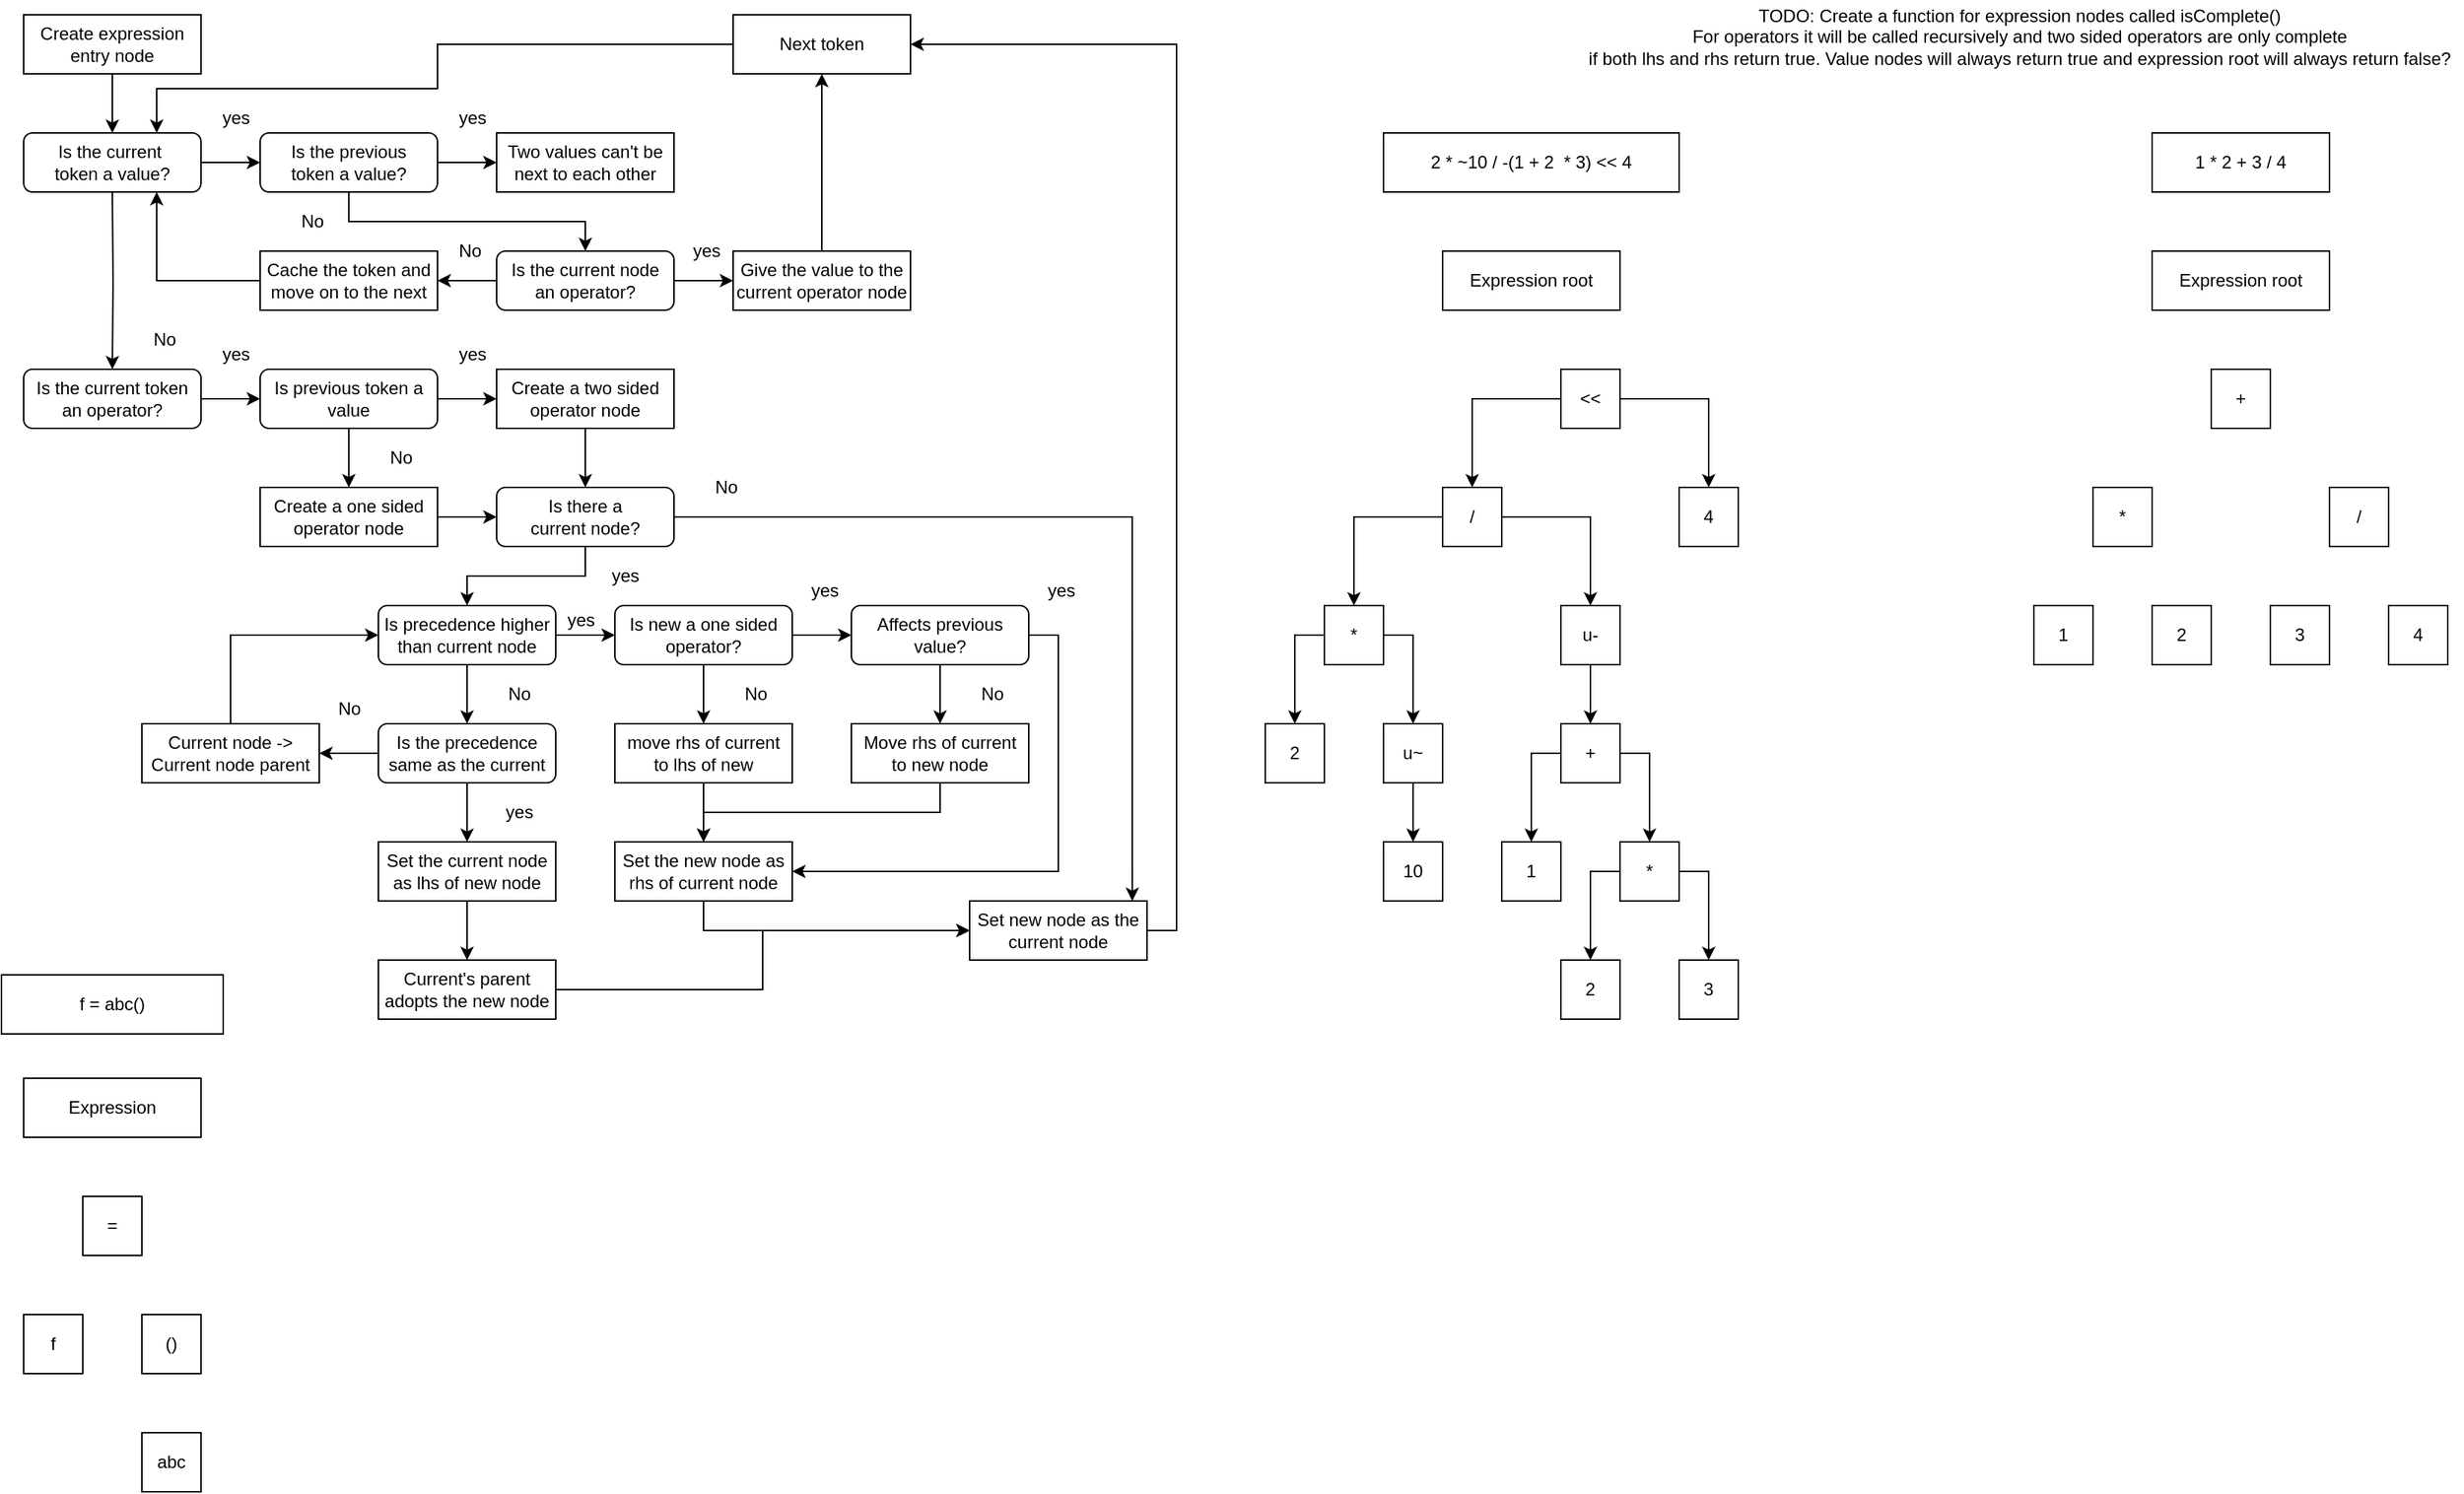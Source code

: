 <mxfile version="16.5.1" type="device"><diagram id="SBcMGMLodBMn_lNQAV_j" name="Page-1"><mxGraphModel dx="1014" dy="719" grid="1" gridSize="10" guides="1" tooltips="1" connect="1" arrows="1" fold="1" page="1" pageScale="1" pageWidth="850" pageHeight="1100" math="0" shadow="0"><root><mxCell id="0"/><mxCell id="1" parent="0"/><mxCell id="Y9OVH4Fp9jgaFAXymYTt-4" style="edgeStyle=orthogonalEdgeStyle;rounded=0;orthogonalLoop=1;jettySize=auto;html=1;exitX=0.5;exitY=1;exitDx=0;exitDy=0;entryX=0.5;entryY=0;entryDx=0;entryDy=0;" parent="1" source="Y9OVH4Fp9jgaFAXymYTt-1" edge="1"><mxGeometry relative="1" as="geometry"><mxPoint x="100" y="120" as="targetPoint"/></mxGeometry></mxCell><mxCell id="Y9OVH4Fp9jgaFAXymYTt-1" value="Create expression&lt;br&gt;entry node" style="whiteSpace=wrap;html=1;" parent="1" vertex="1"><mxGeometry x="40" y="40" width="120" height="40" as="geometry"/></mxCell><mxCell id="Y9OVH4Fp9jgaFAXymYTt-6" style="edgeStyle=orthogonalEdgeStyle;rounded=0;orthogonalLoop=1;jettySize=auto;html=1;exitX=0.5;exitY=1;exitDx=0;exitDy=0;entryX=0.5;entryY=0;entryDx=0;entryDy=0;" parent="1" target="Y9OVH4Fp9jgaFAXymYTt-13" edge="1"><mxGeometry relative="1" as="geometry"><mxPoint x="100" y="160" as="sourcePoint"/><mxPoint x="100" y="200" as="targetPoint"/></mxGeometry></mxCell><mxCell id="Y9OVH4Fp9jgaFAXymYTt-15" style="edgeStyle=orthogonalEdgeStyle;rounded=0;orthogonalLoop=1;jettySize=auto;html=1;exitX=1;exitY=0.5;exitDx=0;exitDy=0;entryX=0;entryY=0.5;entryDx=0;entryDy=0;" parent="1" source="Y9OVH4Fp9jgaFAXymYTt-13" edge="1"><mxGeometry relative="1" as="geometry"><mxPoint x="200" y="300" as="targetPoint"/></mxGeometry></mxCell><mxCell id="Y9OVH4Fp9jgaFAXymYTt-13" value="Is the current token&lt;br&gt;an operator?" style="rounded=1;whiteSpace=wrap;html=1;" parent="1" vertex="1"><mxGeometry x="40" y="280" width="120" height="40" as="geometry"/></mxCell><mxCell id="Y9OVH4Fp9jgaFAXymYTt-16" value="&amp;nbsp; yes" style="text;html=1;align=center;verticalAlign=middle;resizable=0;points=[];autosize=1;strokeColor=none;fillColor=none;" parent="1" vertex="1"><mxGeometry x="160" y="260" width="40" height="20" as="geometry"/></mxCell><mxCell id="Y9OVH4Fp9jgaFAXymYTt-21" style="edgeStyle=orthogonalEdgeStyle;rounded=0;orthogonalLoop=1;jettySize=auto;html=1;exitX=1;exitY=0.5;exitDx=0;exitDy=0;entryX=0;entryY=0.5;entryDx=0;entryDy=0;" parent="1" source="Y9OVH4Fp9jgaFAXymYTt-18" target="Y9OVH4Fp9jgaFAXymYTt-19" edge="1"><mxGeometry relative="1" as="geometry"/></mxCell><mxCell id="Y9OVH4Fp9jgaFAXymYTt-23" style="edgeStyle=orthogonalEdgeStyle;rounded=0;orthogonalLoop=1;jettySize=auto;html=1;exitX=0.5;exitY=1;exitDx=0;exitDy=0;entryX=0.5;entryY=0;entryDx=0;entryDy=0;" parent="1" source="Y9OVH4Fp9jgaFAXymYTt-18" target="Y9OVH4Fp9jgaFAXymYTt-22" edge="1"><mxGeometry relative="1" as="geometry"/></mxCell><mxCell id="Y9OVH4Fp9jgaFAXymYTt-18" value="Is previous token a value" style="rounded=1;whiteSpace=wrap;html=1;" parent="1" vertex="1"><mxGeometry x="200" y="280" width="120" height="40" as="geometry"/></mxCell><mxCell id="Y9OVH4Fp9jgaFAXymYTt-138" style="edgeStyle=orthogonalEdgeStyle;rounded=0;orthogonalLoop=1;jettySize=auto;html=1;exitX=0.5;exitY=1;exitDx=0;exitDy=0;entryX=0.5;entryY=0;entryDx=0;entryDy=0;" parent="1" source="Y9OVH4Fp9jgaFAXymYTt-19" target="Y9OVH4Fp9jgaFAXymYTt-131" edge="1"><mxGeometry relative="1" as="geometry"/></mxCell><mxCell id="Y9OVH4Fp9jgaFAXymYTt-19" value="Create a two sided operator node" style="whiteSpace=wrap;html=1;" parent="1" vertex="1"><mxGeometry x="360" y="280" width="120" height="40" as="geometry"/></mxCell><mxCell id="Y9OVH4Fp9jgaFAXymYTt-20" value="&amp;nbsp; yes" style="text;html=1;align=center;verticalAlign=middle;resizable=0;points=[];autosize=1;strokeColor=none;fillColor=none;" parent="1" vertex="1"><mxGeometry x="320" y="260" width="40" height="20" as="geometry"/></mxCell><mxCell id="Y9OVH4Fp9jgaFAXymYTt-137" style="edgeStyle=orthogonalEdgeStyle;rounded=0;orthogonalLoop=1;jettySize=auto;html=1;exitX=1;exitY=0.5;exitDx=0;exitDy=0;entryX=0;entryY=0.5;entryDx=0;entryDy=0;" parent="1" source="Y9OVH4Fp9jgaFAXymYTt-22" target="Y9OVH4Fp9jgaFAXymYTt-131" edge="1"><mxGeometry relative="1" as="geometry"/></mxCell><mxCell id="Y9OVH4Fp9jgaFAXymYTt-22" value="Create a one sided operator node" style="whiteSpace=wrap;html=1;" parent="1" vertex="1"><mxGeometry x="200" y="360" width="120" height="40" as="geometry"/></mxCell><mxCell id="Y9OVH4Fp9jgaFAXymYTt-25" value="No" style="text;html=1;align=center;verticalAlign=middle;resizable=0;points=[];autosize=1;strokeColor=none;fillColor=none;" parent="1" vertex="1"><mxGeometry x="280" y="330" width="30" height="20" as="geometry"/></mxCell><mxCell id="Y9OVH4Fp9jgaFAXymYTt-128" style="edgeStyle=orthogonalEdgeStyle;rounded=0;orthogonalLoop=1;jettySize=auto;html=1;exitX=1;exitY=0.5;exitDx=0;exitDy=0;entryX=1;entryY=0.5;entryDx=0;entryDy=0;" parent="1" source="Y9OVH4Fp9jgaFAXymYTt-26" target="Y9OVH4Fp9jgaFAXymYTt-72" edge="1"><mxGeometry relative="1" as="geometry"/></mxCell><mxCell id="Y9OVH4Fp9jgaFAXymYTt-26" value="Set new node as the current node" style="whiteSpace=wrap;html=1;" parent="1" vertex="1"><mxGeometry x="680" y="640" width="120" height="40" as="geometry"/></mxCell><mxCell id="Y9OVH4Fp9jgaFAXymYTt-34" style="edgeStyle=orthogonalEdgeStyle;rounded=0;orthogonalLoop=1;jettySize=auto;html=1;exitX=1;exitY=0.5;exitDx=0;exitDy=0;entryX=0;entryY=0.5;entryDx=0;entryDy=0;" parent="1" source="Y9OVH4Fp9jgaFAXymYTt-29" target="Y9OVH4Fp9jgaFAXymYTt-33" edge="1"><mxGeometry relative="1" as="geometry"/></mxCell><mxCell id="Y9OVH4Fp9jgaFAXymYTt-29" value="Is the current&amp;nbsp;&lt;br&gt;token a value?" style="rounded=1;whiteSpace=wrap;html=1;" parent="1" vertex="1"><mxGeometry x="40" y="120" width="120" height="40" as="geometry"/></mxCell><mxCell id="Y9OVH4Fp9jgaFAXymYTt-30" value="No" style="text;html=1;align=center;verticalAlign=middle;resizable=0;points=[];autosize=1;strokeColor=none;fillColor=none;" parent="1" vertex="1"><mxGeometry x="120" y="250" width="30" height="20" as="geometry"/></mxCell><mxCell id="Y9OVH4Fp9jgaFAXymYTt-31" value="&amp;nbsp; yes" style="text;html=1;align=center;verticalAlign=middle;resizable=0;points=[];autosize=1;strokeColor=none;fillColor=none;" parent="1" vertex="1"><mxGeometry x="160" y="100" width="40" height="20" as="geometry"/></mxCell><mxCell id="Y9OVH4Fp9jgaFAXymYTt-43" style="edgeStyle=orthogonalEdgeStyle;rounded=0;orthogonalLoop=1;jettySize=auto;html=1;exitX=1;exitY=0.5;exitDx=0;exitDy=0;entryX=0;entryY=0.5;entryDx=0;entryDy=0;" parent="1" source="Y9OVH4Fp9jgaFAXymYTt-33" target="Y9OVH4Fp9jgaFAXymYTt-35" edge="1"><mxGeometry relative="1" as="geometry"/></mxCell><mxCell id="Y9OVH4Fp9jgaFAXymYTt-58" style="edgeStyle=orthogonalEdgeStyle;rounded=0;orthogonalLoop=1;jettySize=auto;html=1;exitX=0.5;exitY=1;exitDx=0;exitDy=0;" parent="1" source="Y9OVH4Fp9jgaFAXymYTt-33" target="Y9OVH4Fp9jgaFAXymYTt-53" edge="1"><mxGeometry relative="1" as="geometry"/></mxCell><mxCell id="Y9OVH4Fp9jgaFAXymYTt-33" value="Is the previous&lt;br&gt;token a value?" style="rounded=1;whiteSpace=wrap;html=1;" parent="1" vertex="1"><mxGeometry x="200" y="120" width="120" height="40" as="geometry"/></mxCell><mxCell id="Y9OVH4Fp9jgaFAXymYTt-35" value="Two values can't be next to each other" style="whiteSpace=wrap;html=1;" parent="1" vertex="1"><mxGeometry x="360" y="120" width="120" height="40" as="geometry"/></mxCell><mxCell id="Y9OVH4Fp9jgaFAXymYTt-42" value="&amp;nbsp; yes" style="text;html=1;align=center;verticalAlign=middle;resizable=0;points=[];autosize=1;strokeColor=none;fillColor=none;" parent="1" vertex="1"><mxGeometry x="320" y="100" width="40" height="20" as="geometry"/></mxCell><mxCell id="Y9OVH4Fp9jgaFAXymYTt-56" style="edgeStyle=orthogonalEdgeStyle;rounded=0;orthogonalLoop=1;jettySize=auto;html=1;exitX=0;exitY=0.5;exitDx=0;exitDy=0;entryX=1;entryY=0.5;entryDx=0;entryDy=0;" parent="1" source="Y9OVH4Fp9jgaFAXymYTt-53" target="Y9OVH4Fp9jgaFAXymYTt-54" edge="1"><mxGeometry relative="1" as="geometry"/></mxCell><mxCell id="Y9OVH4Fp9jgaFAXymYTt-68" style="edgeStyle=orthogonalEdgeStyle;rounded=0;orthogonalLoop=1;jettySize=auto;html=1;exitX=1;exitY=0.5;exitDx=0;exitDy=0;entryX=0;entryY=0.5;entryDx=0;entryDy=0;" parent="1" source="Y9OVH4Fp9jgaFAXymYTt-53" target="Y9OVH4Fp9jgaFAXymYTt-64" edge="1"><mxGeometry relative="1" as="geometry"/></mxCell><mxCell id="Y9OVH4Fp9jgaFAXymYTt-53" value="Is the current node&lt;br&gt;an operator?" style="rounded=1;whiteSpace=wrap;html=1;" parent="1" vertex="1"><mxGeometry x="360" y="200" width="120" height="40" as="geometry"/></mxCell><mxCell id="Y9OVH4Fp9jgaFAXymYTt-55" style="edgeStyle=orthogonalEdgeStyle;rounded=0;orthogonalLoop=1;jettySize=auto;html=1;exitX=0;exitY=0.5;exitDx=0;exitDy=0;entryX=0.75;entryY=1;entryDx=0;entryDy=0;" parent="1" source="Y9OVH4Fp9jgaFAXymYTt-54" target="Y9OVH4Fp9jgaFAXymYTt-29" edge="1"><mxGeometry relative="1" as="geometry"/></mxCell><mxCell id="Y9OVH4Fp9jgaFAXymYTt-54" value="Cache the token and move on to the next" style="whiteSpace=wrap;html=1;" parent="1" vertex="1"><mxGeometry x="200" y="200" width="120" height="40" as="geometry"/></mxCell><mxCell id="Y9OVH4Fp9jgaFAXymYTt-57" value="&amp;nbsp;No" style="text;html=1;align=center;verticalAlign=middle;resizable=0;points=[];autosize=1;strokeColor=none;fillColor=none;" parent="1" vertex="1"><mxGeometry x="325" y="190" width="30" height="20" as="geometry"/></mxCell><mxCell id="Y9OVH4Fp9jgaFAXymYTt-59" value="No" style="text;html=1;align=center;verticalAlign=middle;resizable=0;points=[];autosize=1;strokeColor=none;fillColor=none;" parent="1" vertex="1"><mxGeometry x="220" y="170" width="30" height="20" as="geometry"/></mxCell><mxCell id="Y9OVH4Fp9jgaFAXymYTt-63" value="&amp;nbsp;yes" style="text;html=1;align=center;verticalAlign=middle;resizable=0;points=[];autosize=1;strokeColor=none;fillColor=none;" parent="1" vertex="1"><mxGeometry x="480" y="190" width="40" height="20" as="geometry"/></mxCell><mxCell id="n2zPca58b_BbMtur9Txp-5" style="edgeStyle=orthogonalEdgeStyle;rounded=0;orthogonalLoop=1;jettySize=auto;html=1;exitX=0.5;exitY=0;exitDx=0;exitDy=0;entryX=0.5;entryY=1;entryDx=0;entryDy=0;" edge="1" parent="1" source="Y9OVH4Fp9jgaFAXymYTt-64" target="Y9OVH4Fp9jgaFAXymYTt-72"><mxGeometry relative="1" as="geometry"/></mxCell><mxCell id="Y9OVH4Fp9jgaFAXymYTt-64" value="Give the value to the current operator node" style="whiteSpace=wrap;html=1;" parent="1" vertex="1"><mxGeometry x="520" y="200" width="120" height="40" as="geometry"/></mxCell><mxCell id="Y9OVH4Fp9jgaFAXymYTt-79" style="edgeStyle=orthogonalEdgeStyle;rounded=0;orthogonalLoop=1;jettySize=auto;html=1;exitX=0;exitY=0.5;exitDx=0;exitDy=0;entryX=0.75;entryY=0;entryDx=0;entryDy=0;" parent="1" source="Y9OVH4Fp9jgaFAXymYTt-72" target="Y9OVH4Fp9jgaFAXymYTt-29" edge="1"><mxGeometry relative="1" as="geometry"><Array as="points"><mxPoint x="320" y="60"/><mxPoint x="320" y="90"/><mxPoint x="130" y="90"/></Array></mxGeometry></mxCell><mxCell id="Y9OVH4Fp9jgaFAXymYTt-72" value="Next token" style="whiteSpace=wrap;html=1;" parent="1" vertex="1"><mxGeometry x="520" y="40" width="120" height="40" as="geometry"/></mxCell><mxCell id="Y9OVH4Fp9jgaFAXymYTt-120" style="edgeStyle=orthogonalEdgeStyle;rounded=0;orthogonalLoop=1;jettySize=auto;html=1;exitX=1;exitY=0.5;exitDx=0;exitDy=0;entryX=0;entryY=0.5;entryDx=0;entryDy=0;" parent="1" source="Y9OVH4Fp9jgaFAXymYTt-81" target="Y9OVH4Fp9jgaFAXymYTt-119" edge="1"><mxGeometry relative="1" as="geometry"/></mxCell><mxCell id="n2zPca58b_BbMtur9Txp-12" style="edgeStyle=orthogonalEdgeStyle;rounded=0;orthogonalLoop=1;jettySize=auto;html=1;exitX=0.5;exitY=1;exitDx=0;exitDy=0;entryX=0.5;entryY=0;entryDx=0;entryDy=0;" edge="1" parent="1" source="Y9OVH4Fp9jgaFAXymYTt-81" target="n2zPca58b_BbMtur9Txp-6"><mxGeometry relative="1" as="geometry"/></mxCell><mxCell id="Y9OVH4Fp9jgaFAXymYTt-81" value="Is precedence higher than current node" style="rounded=1;whiteSpace=wrap;html=1;" parent="1" vertex="1"><mxGeometry x="280" y="440" width="120" height="40" as="geometry"/></mxCell><mxCell id="Y9OVH4Fp9jgaFAXymYTt-118" style="edgeStyle=orthogonalEdgeStyle;rounded=0;orthogonalLoop=1;jettySize=auto;html=1;exitX=0.5;exitY=1;exitDx=0;exitDy=0;entryX=0.5;entryY=0;entryDx=0;entryDy=0;" parent="1" source="Y9OVH4Fp9jgaFAXymYTt-84" target="Y9OVH4Fp9jgaFAXymYTt-91" edge="1"><mxGeometry relative="1" as="geometry"/></mxCell><mxCell id="Y9OVH4Fp9jgaFAXymYTt-84" value="move rhs of current&lt;br&gt;to lhs of new" style="whiteSpace=wrap;html=1;" parent="1" vertex="1"><mxGeometry x="440" y="520" width="120" height="40" as="geometry"/></mxCell><mxCell id="Y9OVH4Fp9jgaFAXymYTt-85" value="&amp;nbsp;yes" style="text;html=1;align=center;verticalAlign=middle;resizable=0;points=[];autosize=1;strokeColor=none;fillColor=none;" parent="1" vertex="1"><mxGeometry x="560" y="420" width="40" height="20" as="geometry"/></mxCell><mxCell id="Y9OVH4Fp9jgaFAXymYTt-87" value="No" style="text;html=1;align=center;verticalAlign=middle;resizable=0;points=[];autosize=1;strokeColor=none;fillColor=none;" parent="1" vertex="1"><mxGeometry x="360" y="490" width="30" height="20" as="geometry"/></mxCell><mxCell id="Y9OVH4Fp9jgaFAXymYTt-97" style="edgeStyle=orthogonalEdgeStyle;rounded=0;orthogonalLoop=1;jettySize=auto;html=1;exitX=0.5;exitY=1;exitDx=0;exitDy=0;entryX=0.5;entryY=0;entryDx=0;entryDy=0;" parent="1" source="Y9OVH4Fp9jgaFAXymYTt-88" target="Y9OVH4Fp9jgaFAXymYTt-95" edge="1"><mxGeometry relative="1" as="geometry"/></mxCell><mxCell id="Y9OVH4Fp9jgaFAXymYTt-88" value="Set the current node as lhs of new node" style="whiteSpace=wrap;html=1;" parent="1" vertex="1"><mxGeometry x="280" y="600" width="120" height="40" as="geometry"/></mxCell><mxCell id="Y9OVH4Fp9jgaFAXymYTt-126" style="edgeStyle=orthogonalEdgeStyle;rounded=0;orthogonalLoop=1;jettySize=auto;html=1;exitX=0.5;exitY=1;exitDx=0;exitDy=0;entryX=0;entryY=0.5;entryDx=0;entryDy=0;" parent="1" source="Y9OVH4Fp9jgaFAXymYTt-91" target="Y9OVH4Fp9jgaFAXymYTt-26" edge="1"><mxGeometry relative="1" as="geometry"/></mxCell><mxCell id="Y9OVH4Fp9jgaFAXymYTt-91" value="Set the new node as rhs of current node" style="whiteSpace=wrap;html=1;" parent="1" vertex="1"><mxGeometry x="440" y="600" width="120" height="40" as="geometry"/></mxCell><mxCell id="n2zPca58b_BbMtur9Txp-1" style="edgeStyle=orthogonalEdgeStyle;rounded=0;orthogonalLoop=1;jettySize=auto;html=1;exitX=1;exitY=0.5;exitDx=0;exitDy=0;entryX=0;entryY=0.5;entryDx=0;entryDy=0;" edge="1" parent="1" source="Y9OVH4Fp9jgaFAXymYTt-95" target="Y9OVH4Fp9jgaFAXymYTt-26"><mxGeometry relative="1" as="geometry"/></mxCell><mxCell id="Y9OVH4Fp9jgaFAXymYTt-95" value="Current's parent adopts the new node" style="whiteSpace=wrap;html=1;" parent="1" vertex="1"><mxGeometry x="280" y="680" width="120" height="40" as="geometry"/></mxCell><mxCell id="Y9OVH4Fp9jgaFAXymYTt-99" value="f = abc()" style="whiteSpace=wrap;html=1;" parent="1" vertex="1"><mxGeometry x="25" y="690" width="150" height="40" as="geometry"/></mxCell><mxCell id="Y9OVH4Fp9jgaFAXymYTt-105" value="Expression" style="whiteSpace=wrap;html=1;" parent="1" vertex="1"><mxGeometry x="40" y="760" width="120" height="40" as="geometry"/></mxCell><mxCell id="Y9OVH4Fp9jgaFAXymYTt-122" style="edgeStyle=orthogonalEdgeStyle;rounded=0;orthogonalLoop=1;jettySize=auto;html=1;exitX=0.5;exitY=1;exitDx=0;exitDy=0;entryX=0.5;entryY=0;entryDx=0;entryDy=0;" parent="1" source="Y9OVH4Fp9jgaFAXymYTt-119" target="Y9OVH4Fp9jgaFAXymYTt-84" edge="1"><mxGeometry relative="1" as="geometry"/></mxCell><mxCell id="VLihJ55fK8p3yhrUT6_x-9" style="edgeStyle=orthogonalEdgeStyle;rounded=0;orthogonalLoop=1;jettySize=auto;html=1;exitX=1;exitY=0.5;exitDx=0;exitDy=0;entryX=0;entryY=0.5;entryDx=0;entryDy=0;" parent="1" source="Y9OVH4Fp9jgaFAXymYTt-119" target="VLihJ55fK8p3yhrUT6_x-8" edge="1"><mxGeometry relative="1" as="geometry"/></mxCell><mxCell id="Y9OVH4Fp9jgaFAXymYTt-119" value="Is new a one sided operator?" style="rounded=1;whiteSpace=wrap;html=1;" parent="1" vertex="1"><mxGeometry x="440" y="440" width="120" height="40" as="geometry"/></mxCell><mxCell id="Y9OVH4Fp9jgaFAXymYTt-121" value="No" style="text;html=1;align=center;verticalAlign=middle;resizable=0;points=[];autosize=1;strokeColor=none;fillColor=none;" parent="1" vertex="1"><mxGeometry x="520" y="490" width="30" height="20" as="geometry"/></mxCell><mxCell id="Y9OVH4Fp9jgaFAXymYTt-140" style="edgeStyle=orthogonalEdgeStyle;rounded=0;orthogonalLoop=1;jettySize=auto;html=1;exitX=0.5;exitY=1;exitDx=0;exitDy=0;entryX=0.5;entryY=0;entryDx=0;entryDy=0;" parent="1" source="Y9OVH4Fp9jgaFAXymYTt-131" target="Y9OVH4Fp9jgaFAXymYTt-81" edge="1"><mxGeometry relative="1" as="geometry"/></mxCell><mxCell id="Y9OVH4Fp9jgaFAXymYTt-141" style="edgeStyle=orthogonalEdgeStyle;rounded=0;orthogonalLoop=1;jettySize=auto;html=1;exitX=1;exitY=0.5;exitDx=0;exitDy=0;entryX=0.917;entryY=0;entryDx=0;entryDy=0;entryPerimeter=0;" parent="1" source="Y9OVH4Fp9jgaFAXymYTt-131" target="Y9OVH4Fp9jgaFAXymYTt-26" edge="1"><mxGeometry relative="1" as="geometry"/></mxCell><mxCell id="Y9OVH4Fp9jgaFAXymYTt-131" value="Is there a&lt;br&gt;current node?" style="rounded=1;whiteSpace=wrap;html=1;" parent="1" vertex="1"><mxGeometry x="360" y="360" width="120" height="40" as="geometry"/></mxCell><mxCell id="Y9OVH4Fp9jgaFAXymYTt-139" value="&amp;nbsp;yes" style="text;html=1;align=center;verticalAlign=middle;resizable=0;points=[];autosize=1;strokeColor=none;fillColor=none;" parent="1" vertex="1"><mxGeometry x="425" y="410" width="40" height="20" as="geometry"/></mxCell><mxCell id="Y9OVH4Fp9jgaFAXymYTt-142" value="No" style="text;html=1;align=center;verticalAlign=middle;resizable=0;points=[];autosize=1;strokeColor=none;fillColor=none;" parent="1" vertex="1"><mxGeometry x="500" y="350" width="30" height="20" as="geometry"/></mxCell><mxCell id="Rejgx-qA4hH5I9XHddZr-1" value="2 * ~10 / -(1 + 2&amp;nbsp; * 3) &amp;lt;&amp;lt; 4" style="whiteSpace=wrap;html=1;" parent="1" vertex="1"><mxGeometry x="960" y="120" width="200" height="40" as="geometry"/></mxCell><mxCell id="Rejgx-qA4hH5I9XHddZr-7" value="TODO: Create a function for expression nodes called isComplete()&lt;br&gt;For operators it will be called recursively and two sided operators are only complete&lt;br&gt;if both lhs and rhs return true. Value nodes will always return true and expression root will always return false?" style="text;html=1;align=center;verticalAlign=middle;resizable=0;points=[];autosize=1;strokeColor=none;fillColor=none;" parent="1" vertex="1"><mxGeometry x="1090" y="30" width="600" height="50" as="geometry"/></mxCell><mxCell id="Rejgx-qA4hH5I9XHddZr-11" value="Expression root" style="whiteSpace=wrap;html=1;" parent="1" vertex="1"><mxGeometry x="1000" y="200" width="120" height="40" as="geometry"/></mxCell><mxCell id="gCCXXtGv4BpS4SdcVjfM-1" value="1 * 2 + 3 / 4" style="whiteSpace=wrap;html=1;" parent="1" vertex="1"><mxGeometry x="1480" y="120" width="120" height="40" as="geometry"/></mxCell><mxCell id="gCCXXtGv4BpS4SdcVjfM-2" value="Expression root" style="whiteSpace=wrap;html=1;" parent="1" vertex="1"><mxGeometry x="1480" y="200" width="120" height="40" as="geometry"/></mxCell><mxCell id="gCCXXtGv4BpS4SdcVjfM-3" value="1" style="whiteSpace=wrap;html=1;" parent="1" vertex="1"><mxGeometry x="1400" y="440" width="40" height="40" as="geometry"/></mxCell><mxCell id="gCCXXtGv4BpS4SdcVjfM-4" value="*" style="whiteSpace=wrap;html=1;" parent="1" vertex="1"><mxGeometry x="1440" y="360" width="40" height="40" as="geometry"/></mxCell><mxCell id="gCCXXtGv4BpS4SdcVjfM-5" value="2" style="whiteSpace=wrap;html=1;" parent="1" vertex="1"><mxGeometry x="1480" y="440" width="40" height="40" as="geometry"/></mxCell><mxCell id="gCCXXtGv4BpS4SdcVjfM-9" value="+" style="whiteSpace=wrap;html=1;" parent="1" vertex="1"><mxGeometry x="1520" y="280" width="40" height="40" as="geometry"/></mxCell><mxCell id="gCCXXtGv4BpS4SdcVjfM-10" value="3" style="whiteSpace=wrap;html=1;" parent="1" vertex="1"><mxGeometry x="1560" y="440" width="40" height="40" as="geometry"/></mxCell><mxCell id="gCCXXtGv4BpS4SdcVjfM-11" value="/" style="whiteSpace=wrap;html=1;" parent="1" vertex="1"><mxGeometry x="1600" y="360" width="40" height="40" as="geometry"/></mxCell><mxCell id="gCCXXtGv4BpS4SdcVjfM-12" value="4" style="whiteSpace=wrap;html=1;" parent="1" vertex="1"><mxGeometry x="1640" y="440" width="40" height="40" as="geometry"/></mxCell><mxCell id="gCCXXtGv4BpS4SdcVjfM-14" value="2" style="whiteSpace=wrap;html=1;" parent="1" vertex="1"><mxGeometry x="880" y="520" width="40" height="40" as="geometry"/></mxCell><mxCell id="gCCXXtGv4BpS4SdcVjfM-36" style="edgeStyle=orthogonalEdgeStyle;rounded=0;orthogonalLoop=1;jettySize=auto;html=1;exitX=1;exitY=0.5;exitDx=0;exitDy=0;entryX=0.5;entryY=0;entryDx=0;entryDy=0;" parent="1" source="gCCXXtGv4BpS4SdcVjfM-16" target="gCCXXtGv4BpS4SdcVjfM-17" edge="1"><mxGeometry relative="1" as="geometry"/></mxCell><mxCell id="gCCXXtGv4BpS4SdcVjfM-37" style="edgeStyle=orthogonalEdgeStyle;rounded=0;orthogonalLoop=1;jettySize=auto;html=1;exitX=0;exitY=0.5;exitDx=0;exitDy=0;entryX=0.5;entryY=0;entryDx=0;entryDy=0;" parent="1" source="gCCXXtGv4BpS4SdcVjfM-16" target="gCCXXtGv4BpS4SdcVjfM-14" edge="1"><mxGeometry relative="1" as="geometry"/></mxCell><mxCell id="gCCXXtGv4BpS4SdcVjfM-16" value="*" style="whiteSpace=wrap;html=1;" parent="1" vertex="1"><mxGeometry x="920" y="440" width="40" height="40" as="geometry"/></mxCell><mxCell id="gCCXXtGv4BpS4SdcVjfM-38" style="edgeStyle=orthogonalEdgeStyle;rounded=0;orthogonalLoop=1;jettySize=auto;html=1;exitX=0.5;exitY=1;exitDx=0;exitDy=0;entryX=0.5;entryY=0;entryDx=0;entryDy=0;" parent="1" source="gCCXXtGv4BpS4SdcVjfM-17" target="gCCXXtGv4BpS4SdcVjfM-18" edge="1"><mxGeometry relative="1" as="geometry"/></mxCell><mxCell id="gCCXXtGv4BpS4SdcVjfM-17" value="u~" style="whiteSpace=wrap;html=1;" parent="1" vertex="1"><mxGeometry x="960" y="520" width="40" height="40" as="geometry"/></mxCell><mxCell id="gCCXXtGv4BpS4SdcVjfM-18" value="10" style="whiteSpace=wrap;html=1;" parent="1" vertex="1"><mxGeometry x="960" y="600" width="40" height="40" as="geometry"/></mxCell><mxCell id="gCCXXtGv4BpS4SdcVjfM-31" style="edgeStyle=orthogonalEdgeStyle;rounded=0;orthogonalLoop=1;jettySize=auto;html=1;exitX=0;exitY=0.5;exitDx=0;exitDy=0;entryX=0.5;entryY=0;entryDx=0;entryDy=0;" parent="1" source="gCCXXtGv4BpS4SdcVjfM-19" target="gCCXXtGv4BpS4SdcVjfM-16" edge="1"><mxGeometry relative="1" as="geometry"/></mxCell><mxCell id="gCCXXtGv4BpS4SdcVjfM-33" style="edgeStyle=orthogonalEdgeStyle;rounded=0;orthogonalLoop=1;jettySize=auto;html=1;exitX=1;exitY=0.5;exitDx=0;exitDy=0;entryX=0.5;entryY=0;entryDx=0;entryDy=0;" parent="1" source="gCCXXtGv4BpS4SdcVjfM-19" target="gCCXXtGv4BpS4SdcVjfM-21" edge="1"><mxGeometry relative="1" as="geometry"/></mxCell><mxCell id="gCCXXtGv4BpS4SdcVjfM-19" value="/" style="whiteSpace=wrap;html=1;" parent="1" vertex="1"><mxGeometry x="1000" y="360" width="40" height="40" as="geometry"/></mxCell><mxCell id="gCCXXtGv4BpS4SdcVjfM-39" style="edgeStyle=orthogonalEdgeStyle;rounded=0;orthogonalLoop=1;jettySize=auto;html=1;exitX=0.5;exitY=1;exitDx=0;exitDy=0;entryX=0.5;entryY=0;entryDx=0;entryDy=0;" parent="1" source="gCCXXtGv4BpS4SdcVjfM-21" target="gCCXXtGv4BpS4SdcVjfM-23" edge="1"><mxGeometry relative="1" as="geometry"/></mxCell><mxCell id="gCCXXtGv4BpS4SdcVjfM-21" value="u-" style="whiteSpace=wrap;html=1;" parent="1" vertex="1"><mxGeometry x="1080" y="440" width="40" height="40" as="geometry"/></mxCell><mxCell id="gCCXXtGv4BpS4SdcVjfM-22" value="1" style="whiteSpace=wrap;html=1;" parent="1" vertex="1"><mxGeometry x="1040" y="600" width="40" height="40" as="geometry"/></mxCell><mxCell id="gCCXXtGv4BpS4SdcVjfM-40" style="edgeStyle=orthogonalEdgeStyle;rounded=0;orthogonalLoop=1;jettySize=auto;html=1;exitX=0;exitY=0.5;exitDx=0;exitDy=0;entryX=0.5;entryY=0;entryDx=0;entryDy=0;" parent="1" source="gCCXXtGv4BpS4SdcVjfM-23" target="gCCXXtGv4BpS4SdcVjfM-22" edge="1"><mxGeometry relative="1" as="geometry"/></mxCell><mxCell id="gCCXXtGv4BpS4SdcVjfM-41" style="edgeStyle=orthogonalEdgeStyle;rounded=0;orthogonalLoop=1;jettySize=auto;html=1;exitX=1;exitY=0.5;exitDx=0;exitDy=0;entryX=0.5;entryY=0;entryDx=0;entryDy=0;" parent="1" source="gCCXXtGv4BpS4SdcVjfM-23" target="gCCXXtGv4BpS4SdcVjfM-25" edge="1"><mxGeometry relative="1" as="geometry"/></mxCell><mxCell id="gCCXXtGv4BpS4SdcVjfM-23" value="+" style="whiteSpace=wrap;html=1;" parent="1" vertex="1"><mxGeometry x="1080" y="520" width="40" height="40" as="geometry"/></mxCell><mxCell id="gCCXXtGv4BpS4SdcVjfM-24" value="2" style="whiteSpace=wrap;html=1;" parent="1" vertex="1"><mxGeometry x="1080" y="680" width="40" height="40" as="geometry"/></mxCell><mxCell id="gCCXXtGv4BpS4SdcVjfM-42" style="edgeStyle=orthogonalEdgeStyle;rounded=0;orthogonalLoop=1;jettySize=auto;html=1;exitX=0;exitY=0.5;exitDx=0;exitDy=0;entryX=0.5;entryY=0;entryDx=0;entryDy=0;" parent="1" source="gCCXXtGv4BpS4SdcVjfM-25" target="gCCXXtGv4BpS4SdcVjfM-24" edge="1"><mxGeometry relative="1" as="geometry"/></mxCell><mxCell id="gCCXXtGv4BpS4SdcVjfM-43" style="edgeStyle=orthogonalEdgeStyle;rounded=0;orthogonalLoop=1;jettySize=auto;html=1;exitX=1;exitY=0.5;exitDx=0;exitDy=0;entryX=0.5;entryY=0;entryDx=0;entryDy=0;" parent="1" source="gCCXXtGv4BpS4SdcVjfM-25" target="gCCXXtGv4BpS4SdcVjfM-26" edge="1"><mxGeometry relative="1" as="geometry"/></mxCell><mxCell id="gCCXXtGv4BpS4SdcVjfM-25" value="*" style="whiteSpace=wrap;html=1;" parent="1" vertex="1"><mxGeometry x="1120" y="600" width="40" height="40" as="geometry"/></mxCell><mxCell id="gCCXXtGv4BpS4SdcVjfM-26" value="3" style="whiteSpace=wrap;html=1;" parent="1" vertex="1"><mxGeometry x="1160" y="680" width="40" height="40" as="geometry"/></mxCell><mxCell id="gCCXXtGv4BpS4SdcVjfM-29" style="edgeStyle=orthogonalEdgeStyle;rounded=0;orthogonalLoop=1;jettySize=auto;html=1;exitX=0;exitY=0.5;exitDx=0;exitDy=0;entryX=0.5;entryY=0;entryDx=0;entryDy=0;" parent="1" source="gCCXXtGv4BpS4SdcVjfM-27" target="gCCXXtGv4BpS4SdcVjfM-19" edge="1"><mxGeometry relative="1" as="geometry"/></mxCell><mxCell id="gCCXXtGv4BpS4SdcVjfM-30" style="edgeStyle=orthogonalEdgeStyle;rounded=0;orthogonalLoop=1;jettySize=auto;html=1;exitX=1;exitY=0.5;exitDx=0;exitDy=0;entryX=0.5;entryY=0;entryDx=0;entryDy=0;" parent="1" source="gCCXXtGv4BpS4SdcVjfM-27" target="gCCXXtGv4BpS4SdcVjfM-28" edge="1"><mxGeometry relative="1" as="geometry"/></mxCell><mxCell id="gCCXXtGv4BpS4SdcVjfM-27" value="&amp;lt;&amp;lt;" style="whiteSpace=wrap;html=1;" parent="1" vertex="1"><mxGeometry x="1080" y="280" width="40" height="40" as="geometry"/></mxCell><mxCell id="gCCXXtGv4BpS4SdcVjfM-28" value="4" style="whiteSpace=wrap;html=1;" parent="1" vertex="1"><mxGeometry x="1160" y="360" width="40" height="40" as="geometry"/></mxCell><mxCell id="VLihJ55fK8p3yhrUT6_x-2" value="f" style="whiteSpace=wrap;html=1;" parent="1" vertex="1"><mxGeometry x="40" y="920" width="40" height="40" as="geometry"/></mxCell><mxCell id="VLihJ55fK8p3yhrUT6_x-3" value="=" style="whiteSpace=wrap;html=1;" parent="1" vertex="1"><mxGeometry x="80" y="840" width="40" height="40" as="geometry"/></mxCell><mxCell id="VLihJ55fK8p3yhrUT6_x-5" value="abc" style="whiteSpace=wrap;html=1;" parent="1" vertex="1"><mxGeometry x="120" y="1000" width="40" height="40" as="geometry"/></mxCell><mxCell id="VLihJ55fK8p3yhrUT6_x-6" value="()" style="whiteSpace=wrap;html=1;" parent="1" vertex="1"><mxGeometry x="120" y="920" width="40" height="40" as="geometry"/></mxCell><mxCell id="VLihJ55fK8p3yhrUT6_x-12" style="edgeStyle=orthogonalEdgeStyle;rounded=0;orthogonalLoop=1;jettySize=auto;html=1;exitX=1;exitY=0.5;exitDx=0;exitDy=0;entryX=1;entryY=0.5;entryDx=0;entryDy=0;" parent="1" source="VLihJ55fK8p3yhrUT6_x-8" target="Y9OVH4Fp9jgaFAXymYTt-91" edge="1"><mxGeometry relative="1" as="geometry"/></mxCell><mxCell id="VLihJ55fK8p3yhrUT6_x-19" style="edgeStyle=orthogonalEdgeStyle;rounded=0;orthogonalLoop=1;jettySize=auto;html=1;exitX=0.5;exitY=1;exitDx=0;exitDy=0;" parent="1" source="VLihJ55fK8p3yhrUT6_x-8" edge="1"><mxGeometry relative="1" as="geometry"><mxPoint x="660" y="520" as="targetPoint"/></mxGeometry></mxCell><mxCell id="VLihJ55fK8p3yhrUT6_x-8" value="Affects previous value?" style="rounded=1;whiteSpace=wrap;html=1;" parent="1" vertex="1"><mxGeometry x="600" y="440" width="120" height="40" as="geometry"/></mxCell><mxCell id="VLihJ55fK8p3yhrUT6_x-13" value="No" style="text;html=1;align=center;verticalAlign=middle;resizable=0;points=[];autosize=1;strokeColor=none;fillColor=none;" parent="1" vertex="1"><mxGeometry x="680" y="490" width="30" height="20" as="geometry"/></mxCell><mxCell id="VLihJ55fK8p3yhrUT6_x-14" value="&amp;nbsp;yes" style="text;html=1;align=center;verticalAlign=middle;resizable=0;points=[];autosize=1;strokeColor=none;fillColor=none;" parent="1" vertex="1"><mxGeometry x="720" y="420" width="40" height="20" as="geometry"/></mxCell><mxCell id="VLihJ55fK8p3yhrUT6_x-17" value="&amp;nbsp;yes" style="text;html=1;align=center;verticalAlign=middle;resizable=0;points=[];autosize=1;strokeColor=none;fillColor=none;" parent="1" vertex="1"><mxGeometry x="395" y="440" width="40" height="20" as="geometry"/></mxCell><mxCell id="VLihJ55fK8p3yhrUT6_x-21" style="edgeStyle=orthogonalEdgeStyle;rounded=0;orthogonalLoop=1;jettySize=auto;html=1;exitX=0.5;exitY=1;exitDx=0;exitDy=0;entryX=0.5;entryY=0;entryDx=0;entryDy=0;" parent="1" source="VLihJ55fK8p3yhrUT6_x-20" target="Y9OVH4Fp9jgaFAXymYTt-91" edge="1"><mxGeometry relative="1" as="geometry"/></mxCell><mxCell id="VLihJ55fK8p3yhrUT6_x-20" value="Move rhs of current&lt;br&gt;to new node" style="whiteSpace=wrap;html=1;" parent="1" vertex="1"><mxGeometry x="600" y="520" width="120" height="40" as="geometry"/></mxCell><mxCell id="n2zPca58b_BbMtur9Txp-13" style="edgeStyle=orthogonalEdgeStyle;rounded=0;orthogonalLoop=1;jettySize=auto;html=1;exitX=0.5;exitY=0;exitDx=0;exitDy=0;entryX=0;entryY=0.5;entryDx=0;entryDy=0;" edge="1" parent="1" source="n2zPca58b_BbMtur9Txp-2" target="Y9OVH4Fp9jgaFAXymYTt-81"><mxGeometry relative="1" as="geometry"/></mxCell><mxCell id="n2zPca58b_BbMtur9Txp-2" value="Current node -&amp;gt; Current node parent" style="whiteSpace=wrap;html=1;" vertex="1" parent="1"><mxGeometry x="120" y="520" width="120" height="40" as="geometry"/></mxCell><mxCell id="n2zPca58b_BbMtur9Txp-7" style="edgeStyle=orthogonalEdgeStyle;rounded=0;orthogonalLoop=1;jettySize=auto;html=1;exitX=0.5;exitY=1;exitDx=0;exitDy=0;entryX=0.5;entryY=0;entryDx=0;entryDy=0;" edge="1" parent="1" source="n2zPca58b_BbMtur9Txp-6" target="Y9OVH4Fp9jgaFAXymYTt-88"><mxGeometry relative="1" as="geometry"/></mxCell><mxCell id="n2zPca58b_BbMtur9Txp-8" style="edgeStyle=orthogonalEdgeStyle;rounded=0;orthogonalLoop=1;jettySize=auto;html=1;exitX=0;exitY=0.5;exitDx=0;exitDy=0;entryX=1;entryY=0.5;entryDx=0;entryDy=0;" edge="1" parent="1" source="n2zPca58b_BbMtur9Txp-6" target="n2zPca58b_BbMtur9Txp-2"><mxGeometry relative="1" as="geometry"/></mxCell><mxCell id="n2zPca58b_BbMtur9Txp-6" value="Is the precedence same as the current" style="rounded=1;whiteSpace=wrap;html=1;" vertex="1" parent="1"><mxGeometry x="280" y="520" width="120" height="40" as="geometry"/></mxCell><mxCell id="n2zPca58b_BbMtur9Txp-9" value="No" style="text;html=1;align=center;verticalAlign=middle;resizable=0;points=[];autosize=1;strokeColor=none;fillColor=none;" vertex="1" parent="1"><mxGeometry x="245" y="500" width="30" height="20" as="geometry"/></mxCell><mxCell id="n2zPca58b_BbMtur9Txp-10" value="yes" style="text;html=1;align=center;verticalAlign=middle;resizable=0;points=[];autosize=1;strokeColor=none;fillColor=none;" vertex="1" parent="1"><mxGeometry x="360" y="570" width="30" height="20" as="geometry"/></mxCell></root></mxGraphModel></diagram></mxfile>